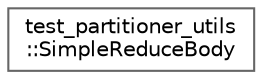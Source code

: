 digraph "类继承关系图"
{
 // LATEX_PDF_SIZE
  bgcolor="transparent";
  edge [fontname=Helvetica,fontsize=10,labelfontname=Helvetica,labelfontsize=10];
  node [fontname=Helvetica,fontsize=10,shape=box,height=0.2,width=0.4];
  rankdir="LR";
  Node0 [id="Node000000",label="test_partitioner_utils\l::SimpleReduceBody",height=0.2,width=0.4,color="grey40", fillcolor="white", style="filled",URL="$classtest__partitioner__utils_1_1_simple_reduce_body.html",tooltip=" "];
}
